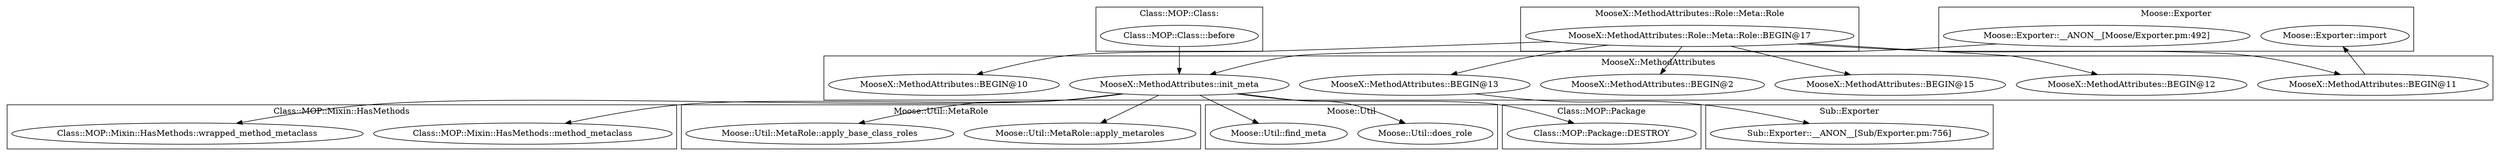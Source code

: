 digraph {
graph [overlap=false]
subgraph cluster_Class_MOP_Mixin_HasMethods {
	label="Class::MOP::Mixin::HasMethods";
	"Class::MOP::Mixin::HasMethods::method_metaclass";
	"Class::MOP::Mixin::HasMethods::wrapped_method_metaclass";
}
subgraph cluster_Class_MOP_Class_ {
	label="Class::MOP::Class:";
	"Class::MOP::Class:::before";
}
subgraph cluster_MooseX_MethodAttributes_Role_Meta_Role {
	label="MooseX::MethodAttributes::Role::Meta::Role";
	"MooseX::MethodAttributes::Role::Meta::Role::BEGIN@17";
}
subgraph cluster_Moose_Util_MetaRole {
	label="Moose::Util::MetaRole";
	"Moose::Util::MetaRole::apply_metaroles";
	"Moose::Util::MetaRole::apply_base_class_roles";
}
subgraph cluster_Moose_Exporter {
	label="Moose::Exporter";
	"Moose::Exporter::__ANON__[Moose/Exporter.pm:492]";
	"Moose::Exporter::import";
}
subgraph cluster_Sub_Exporter {
	label="Sub::Exporter";
	"Sub::Exporter::__ANON__[Sub/Exporter.pm:756]";
}
subgraph cluster_Moose_Util {
	label="Moose::Util";
	"Moose::Util::does_role";
	"Moose::Util::find_meta";
}
subgraph cluster_MooseX_MethodAttributes {
	label="MooseX::MethodAttributes";
	"MooseX::MethodAttributes::BEGIN@12";
	"MooseX::MethodAttributes::BEGIN@11";
	"MooseX::MethodAttributes::init_meta";
	"MooseX::MethodAttributes::BEGIN@10";
	"MooseX::MethodAttributes::BEGIN@13";
	"MooseX::MethodAttributes::BEGIN@2";
	"MooseX::MethodAttributes::BEGIN@15";
}
subgraph cluster_Class_MOP_Package {
	label="Class::MOP::Package";
	"Class::MOP::Package::DESTROY";
}
"MooseX::MethodAttributes::init_meta" -> "Class::MOP::Mixin::HasMethods::method_metaclass";
"MooseX::MethodAttributes::init_meta" -> "Class::MOP::Mixin::HasMethods::wrapped_method_metaclass";
"MooseX::MethodAttributes::Role::Meta::Role::BEGIN@17" -> "MooseX::MethodAttributes::BEGIN@2";
"MooseX::MethodAttributes::init_meta" -> "Class::MOP::Package::DESTROY";
"MooseX::MethodAttributes::Role::Meta::Role::BEGIN@17" -> "MooseX::MethodAttributes::BEGIN@10";
"MooseX::MethodAttributes::BEGIN@13" -> "Sub::Exporter::__ANON__[Sub/Exporter.pm:756]";
"MooseX::MethodAttributes::Role::Meta::Role::BEGIN@17" -> "MooseX::MethodAttributes::BEGIN@12";
"MooseX::MethodAttributes::init_meta" -> "Moose::Util::find_meta";
"MooseX::MethodAttributes::BEGIN@11" -> "Moose::Exporter::import";
"MooseX::MethodAttributes::Role::Meta::Role::BEGIN@17" -> "MooseX::MethodAttributes::BEGIN@13";
"MooseX::MethodAttributes::init_meta" -> "Moose::Util::does_role";
"MooseX::MethodAttributes::Role::Meta::Role::BEGIN@17" -> "MooseX::MethodAttributes::BEGIN@15";
"MooseX::MethodAttributes::init_meta" -> "Moose::Util::MetaRole::apply_base_class_roles";
"Moose::Exporter::__ANON__[Moose/Exporter.pm:492]" -> "MooseX::MethodAttributes::init_meta";
"Class::MOP::Class:::before" -> "MooseX::MethodAttributes::init_meta";
"MooseX::MethodAttributes::init_meta" -> "Moose::Util::MetaRole::apply_metaroles";
"MooseX::MethodAttributes::Role::Meta::Role::BEGIN@17" -> "MooseX::MethodAttributes::BEGIN@11";
}
